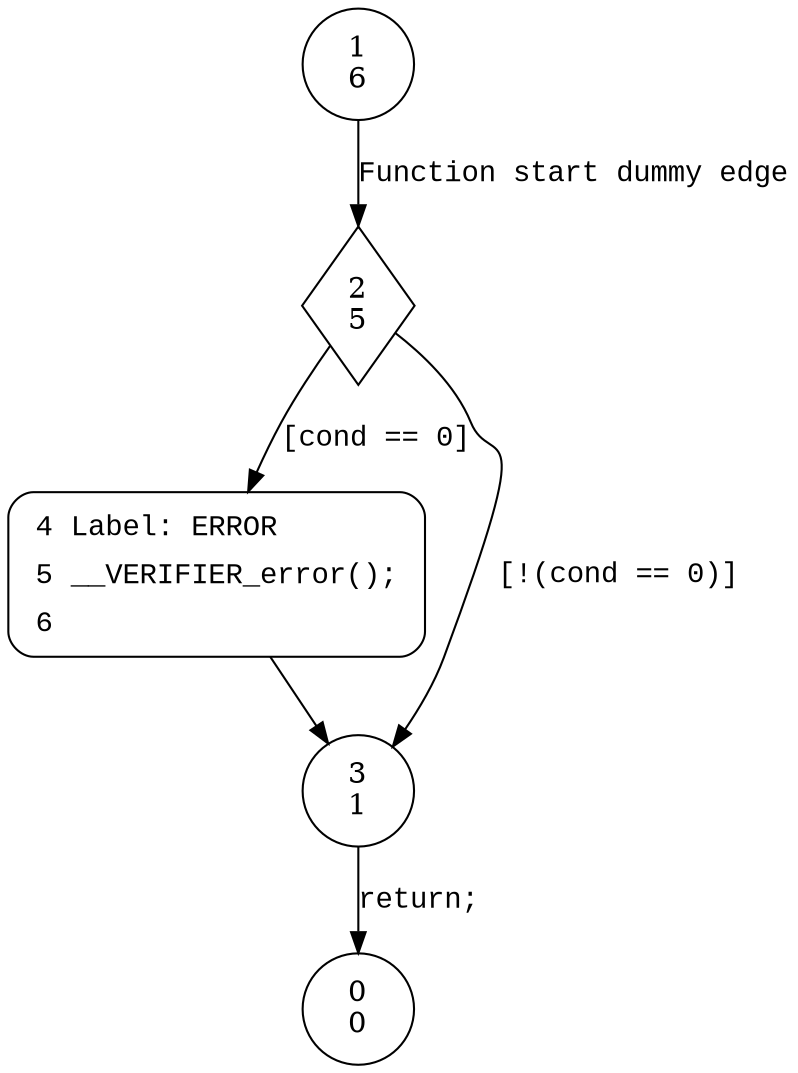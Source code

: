 digraph __VERIFIER_assert {
2 [shape="diamond" label="2\n5"]
4 [shape="circle" label="4\n4"]
3 [shape="circle" label="3\n1"]
0 [shape="circle" label="0\n0"]
1 [shape="circle" label="1\n6"]
4 [style="filled,bold" penwidth="1" fillcolor="white" fontname="Courier New" shape="Mrecord" label=<<table border="0" cellborder="0" cellpadding="3" bgcolor="white"><tr><td align="right">4</td><td align="left">Label: ERROR</td></tr><tr><td align="right">5</td><td align="left">__VERIFIER_error();</td></tr><tr><td align="right">6</td><td align="left"></td></tr></table>>]
4 -> 3[label=""]
2 -> 4 [label="[cond == 0]" fontname="Courier New"]
2 -> 3 [label="[!(cond == 0)]" fontname="Courier New"]
3 -> 0 [label="return;" fontname="Courier New"]
1 -> 2 [label="Function start dummy edge" fontname="Courier New"]
}
